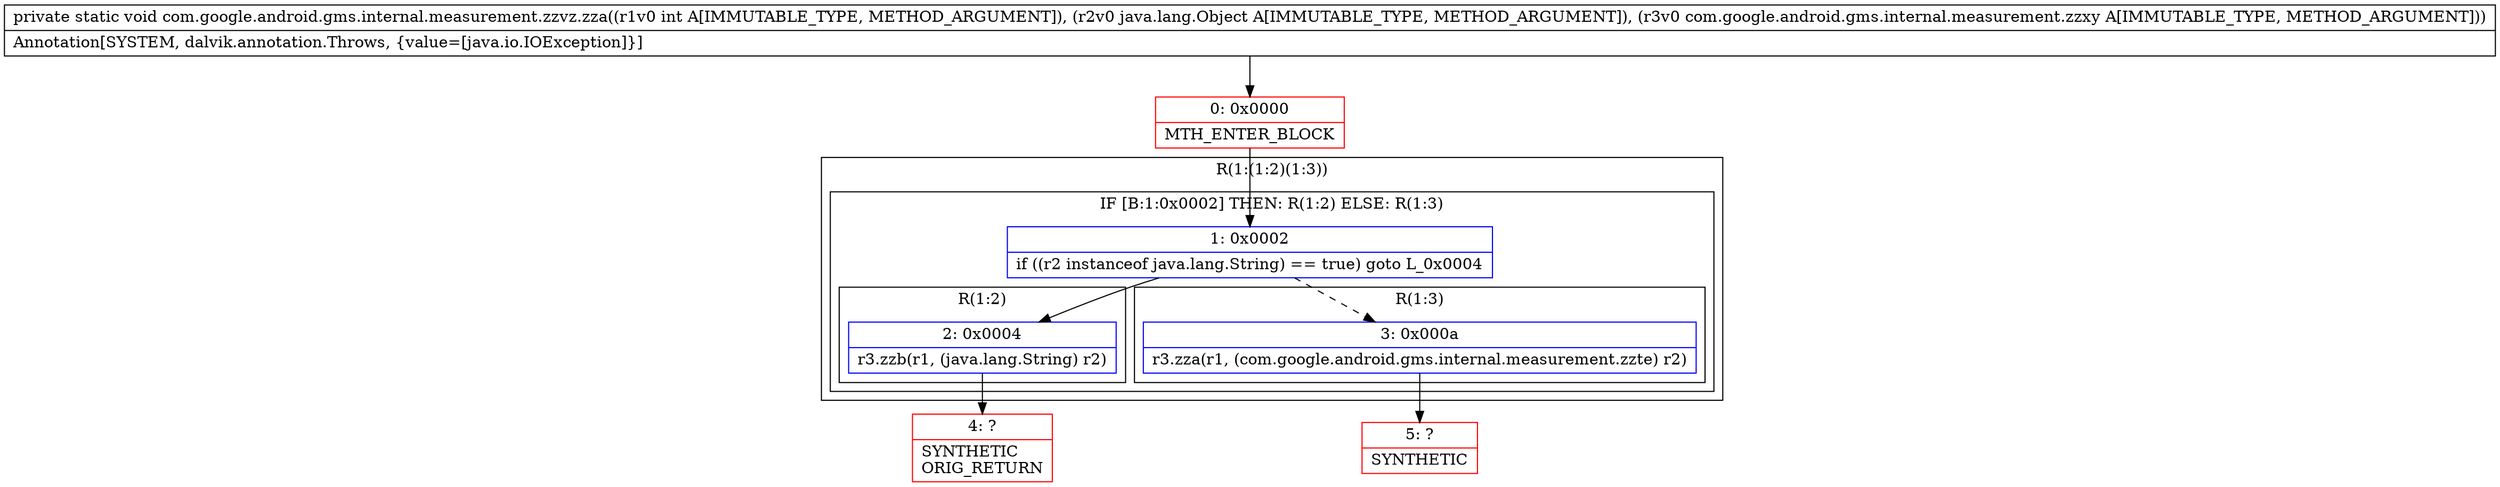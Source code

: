 digraph "CFG forcom.google.android.gms.internal.measurement.zzvz.zza(ILjava\/lang\/Object;Lcom\/google\/android\/gms\/internal\/measurement\/zzxy;)V" {
subgraph cluster_Region_718160169 {
label = "R(1:(1:2)(1:3))";
node [shape=record,color=blue];
subgraph cluster_IfRegion_766825382 {
label = "IF [B:1:0x0002] THEN: R(1:2) ELSE: R(1:3)";
node [shape=record,color=blue];
Node_1 [shape=record,label="{1\:\ 0x0002|if ((r2 instanceof java.lang.String) == true) goto L_0x0004\l}"];
subgraph cluster_Region_1941359464 {
label = "R(1:2)";
node [shape=record,color=blue];
Node_2 [shape=record,label="{2\:\ 0x0004|r3.zzb(r1, (java.lang.String) r2)\l}"];
}
subgraph cluster_Region_533807018 {
label = "R(1:3)";
node [shape=record,color=blue];
Node_3 [shape=record,label="{3\:\ 0x000a|r3.zza(r1, (com.google.android.gms.internal.measurement.zzte) r2)\l}"];
}
}
}
Node_0 [shape=record,color=red,label="{0\:\ 0x0000|MTH_ENTER_BLOCK\l}"];
Node_4 [shape=record,color=red,label="{4\:\ ?|SYNTHETIC\lORIG_RETURN\l}"];
Node_5 [shape=record,color=red,label="{5\:\ ?|SYNTHETIC\l}"];
MethodNode[shape=record,label="{private static void com.google.android.gms.internal.measurement.zzvz.zza((r1v0 int A[IMMUTABLE_TYPE, METHOD_ARGUMENT]), (r2v0 java.lang.Object A[IMMUTABLE_TYPE, METHOD_ARGUMENT]), (r3v0 com.google.android.gms.internal.measurement.zzxy A[IMMUTABLE_TYPE, METHOD_ARGUMENT]))  | Annotation[SYSTEM, dalvik.annotation.Throws, \{value=[java.io.IOException]\}]\l}"];
MethodNode -> Node_0;
Node_1 -> Node_2;
Node_1 -> Node_3[style=dashed];
Node_2 -> Node_4;
Node_3 -> Node_5;
Node_0 -> Node_1;
}

